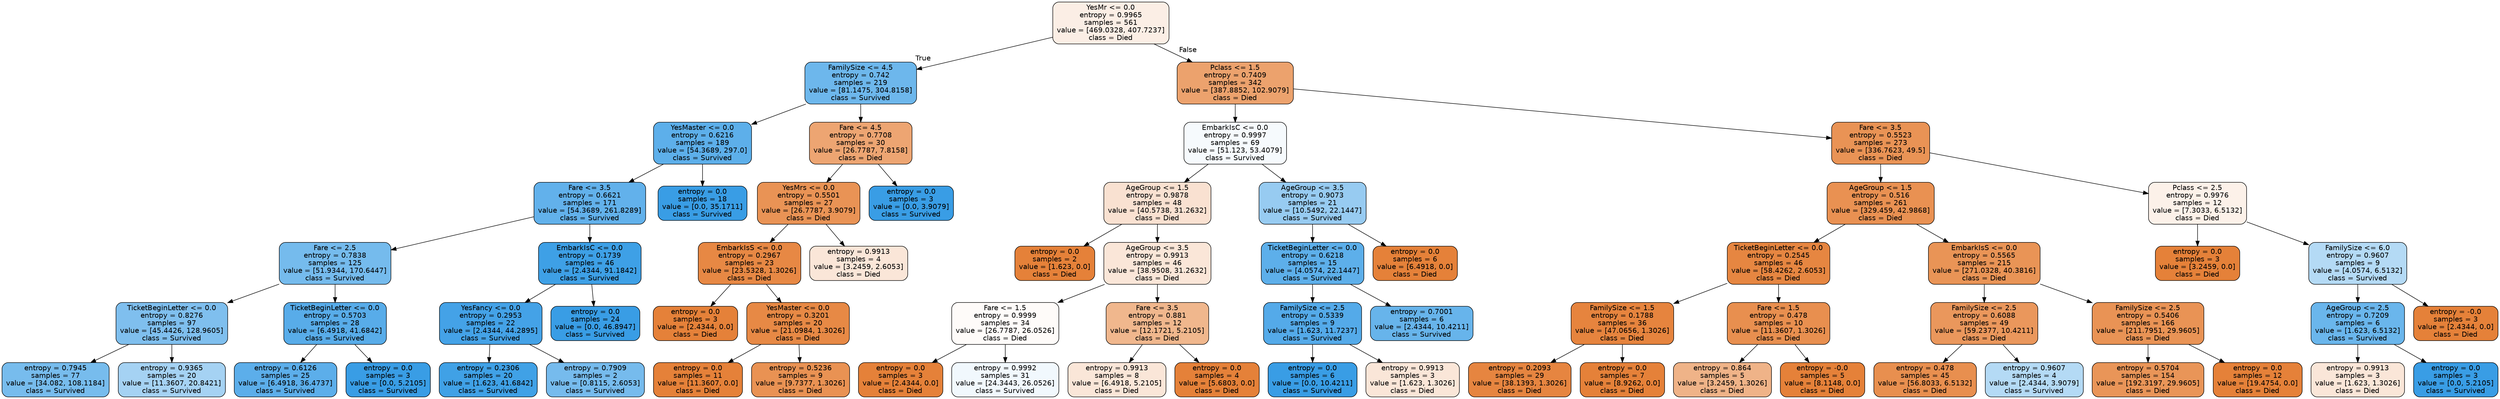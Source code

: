 digraph Tree {
node [shape=box, style="filled, rounded", color="black", fontname=helvetica] ;
edge [fontname=helvetica] ;
0 [label="YesMr <= 0.0\nentropy = 0.9965\nsamples = 561\nvalue = [469.0328, 407.7237]\nclass = Died", fillcolor="#e5813921"] ;
1 [label="FamilySize <= 4.5\nentropy = 0.742\nsamples = 219\nvalue = [81.1475, 304.8158]\nclass = Survived", fillcolor="#399de5bb"] ;
0 -> 1 [labeldistance=2.5, labelangle=45, headlabel="True"] ;
2 [label="YesMaster <= 0.0\nentropy = 0.6216\nsamples = 189\nvalue = [54.3689, 297.0]\nclass = Survived", fillcolor="#399de5d0"] ;
1 -> 2 ;
3 [label="Fare <= 3.5\nentropy = 0.6621\nsamples = 171\nvalue = [54.3689, 261.8289]\nclass = Survived", fillcolor="#399de5ca"] ;
2 -> 3 ;
4 [label="Fare <= 2.5\nentropy = 0.7838\nsamples = 125\nvalue = [51.9344, 170.6447]\nclass = Survived", fillcolor="#399de5b1"] ;
3 -> 4 ;
5 [label="TicketBeginLetter <= 0.0\nentropy = 0.8276\nsamples = 97\nvalue = [45.4426, 128.9605]\nclass = Survived", fillcolor="#399de5a5"] ;
4 -> 5 ;
6 [label="entropy = 0.7945\nsamples = 77\nvalue = [34.082, 108.1184]\nclass = Survived", fillcolor="#399de5af"] ;
5 -> 6 ;
7 [label="entropy = 0.9365\nsamples = 20\nvalue = [11.3607, 20.8421]\nclass = Survived", fillcolor="#399de574"] ;
5 -> 7 ;
8 [label="TicketBeginLetter <= 0.0\nentropy = 0.5703\nsamples = 28\nvalue = [6.4918, 41.6842]\nclass = Survived", fillcolor="#399de5d7"] ;
4 -> 8 ;
9 [label="entropy = 0.6126\nsamples = 25\nvalue = [6.4918, 36.4737]\nclass = Survived", fillcolor="#399de5d2"] ;
8 -> 9 ;
10 [label="entropy = 0.0\nsamples = 3\nvalue = [0.0, 5.2105]\nclass = Survived", fillcolor="#399de5ff"] ;
8 -> 10 ;
11 [label="EmbarkIsC <= 0.0\nentropy = 0.1739\nsamples = 46\nvalue = [2.4344, 91.1842]\nclass = Survived", fillcolor="#399de5f8"] ;
3 -> 11 ;
12 [label="YesFancy <= 0.0\nentropy = 0.2953\nsamples = 22\nvalue = [2.4344, 44.2895]\nclass = Survived", fillcolor="#399de5f1"] ;
11 -> 12 ;
13 [label="entropy = 0.2306\nsamples = 20\nvalue = [1.623, 41.6842]\nclass = Survived", fillcolor="#399de5f5"] ;
12 -> 13 ;
14 [label="entropy = 0.7909\nsamples = 2\nvalue = [0.8115, 2.6053]\nclass = Survived", fillcolor="#399de5b0"] ;
12 -> 14 ;
15 [label="entropy = 0.0\nsamples = 24\nvalue = [0.0, 46.8947]\nclass = Survived", fillcolor="#399de5ff"] ;
11 -> 15 ;
16 [label="entropy = 0.0\nsamples = 18\nvalue = [0.0, 35.1711]\nclass = Survived", fillcolor="#399de5ff"] ;
2 -> 16 ;
17 [label="Fare <= 4.5\nentropy = 0.7708\nsamples = 30\nvalue = [26.7787, 7.8158]\nclass = Died", fillcolor="#e58139b5"] ;
1 -> 17 ;
18 [label="YesMrs <= 0.0\nentropy = 0.5501\nsamples = 27\nvalue = [26.7787, 3.9079]\nclass = Died", fillcolor="#e58139da"] ;
17 -> 18 ;
19 [label="EmbarkIsS <= 0.0\nentropy = 0.2967\nsamples = 23\nvalue = [23.5328, 1.3026]\nclass = Died", fillcolor="#e58139f1"] ;
18 -> 19 ;
20 [label="entropy = 0.0\nsamples = 3\nvalue = [2.4344, 0.0]\nclass = Died", fillcolor="#e58139ff"] ;
19 -> 20 ;
21 [label="YesMaster <= 0.0\nentropy = 0.3201\nsamples = 20\nvalue = [21.0984, 1.3026]\nclass = Died", fillcolor="#e58139ef"] ;
19 -> 21 ;
22 [label="entropy = 0.0\nsamples = 11\nvalue = [11.3607, 0.0]\nclass = Died", fillcolor="#e58139ff"] ;
21 -> 22 ;
23 [label="entropy = 0.5236\nsamples = 9\nvalue = [9.7377, 1.3026]\nclass = Died", fillcolor="#e58139dd"] ;
21 -> 23 ;
24 [label="entropy = 0.9913\nsamples = 4\nvalue = [3.2459, 2.6053]\nclass = Died", fillcolor="#e5813932"] ;
18 -> 24 ;
25 [label="entropy = 0.0\nsamples = 3\nvalue = [0.0, 3.9079]\nclass = Survived", fillcolor="#399de5ff"] ;
17 -> 25 ;
26 [label="Pclass <= 1.5\nentropy = 0.7409\nsamples = 342\nvalue = [387.8852, 102.9079]\nclass = Died", fillcolor="#e58139bb"] ;
0 -> 26 [labeldistance=2.5, labelangle=-45, headlabel="False"] ;
27 [label="EmbarkIsC <= 0.0\nentropy = 0.9997\nsamples = 69\nvalue = [51.123, 53.4079]\nclass = Survived", fillcolor="#399de50b"] ;
26 -> 27 ;
28 [label="AgeGroup <= 1.5\nentropy = 0.9878\nsamples = 48\nvalue = [40.5738, 31.2632]\nclass = Died", fillcolor="#e581393b"] ;
27 -> 28 ;
29 [label="entropy = 0.0\nsamples = 2\nvalue = [1.623, 0.0]\nclass = Died", fillcolor="#e58139ff"] ;
28 -> 29 ;
30 [label="AgeGroup <= 3.5\nentropy = 0.9913\nsamples = 46\nvalue = [38.9508, 31.2632]\nclass = Died", fillcolor="#e5813932"] ;
28 -> 30 ;
31 [label="Fare <= 1.5\nentropy = 0.9999\nsamples = 34\nvalue = [26.7787, 26.0526]\nclass = Died", fillcolor="#e5813907"] ;
30 -> 31 ;
32 [label="entropy = 0.0\nsamples = 3\nvalue = [2.4344, 0.0]\nclass = Died", fillcolor="#e58139ff"] ;
31 -> 32 ;
33 [label="entropy = 0.9992\nsamples = 31\nvalue = [24.3443, 26.0526]\nclass = Survived", fillcolor="#399de511"] ;
31 -> 33 ;
34 [label="Fare <= 3.5\nentropy = 0.881\nsamples = 12\nvalue = [12.1721, 5.2105]\nclass = Died", fillcolor="#e5813992"] ;
30 -> 34 ;
35 [label="entropy = 0.9913\nsamples = 8\nvalue = [6.4918, 5.2105]\nclass = Died", fillcolor="#e5813932"] ;
34 -> 35 ;
36 [label="entropy = 0.0\nsamples = 4\nvalue = [5.6803, 0.0]\nclass = Died", fillcolor="#e58139ff"] ;
34 -> 36 ;
37 [label="AgeGroup <= 3.5\nentropy = 0.9073\nsamples = 21\nvalue = [10.5492, 22.1447]\nclass = Survived", fillcolor="#399de586"] ;
27 -> 37 ;
38 [label="TicketBeginLetter <= 0.0\nentropy = 0.6218\nsamples = 15\nvalue = [4.0574, 22.1447]\nclass = Survived", fillcolor="#399de5d0"] ;
37 -> 38 ;
39 [label="FamilySize <= 2.5\nentropy = 0.5339\nsamples = 9\nvalue = [1.623, 11.7237]\nclass = Survived", fillcolor="#399de5dc"] ;
38 -> 39 ;
40 [label="entropy = 0.0\nsamples = 6\nvalue = [0.0, 10.4211]\nclass = Survived", fillcolor="#399de5ff"] ;
39 -> 40 ;
41 [label="entropy = 0.9913\nsamples = 3\nvalue = [1.623, 1.3026]\nclass = Died", fillcolor="#e5813932"] ;
39 -> 41 ;
42 [label="entropy = 0.7001\nsamples = 6\nvalue = [2.4344, 10.4211]\nclass = Survived", fillcolor="#399de5c3"] ;
38 -> 42 ;
43 [label="entropy = 0.0\nsamples = 6\nvalue = [6.4918, 0.0]\nclass = Died", fillcolor="#e58139ff"] ;
37 -> 43 ;
44 [label="Fare <= 3.5\nentropy = 0.5523\nsamples = 273\nvalue = [336.7623, 49.5]\nclass = Died", fillcolor="#e58139da"] ;
26 -> 44 ;
45 [label="AgeGroup <= 1.5\nentropy = 0.516\nsamples = 261\nvalue = [329.459, 42.9868]\nclass = Died", fillcolor="#e58139de"] ;
44 -> 45 ;
46 [label="TicketBeginLetter <= 0.0\nentropy = 0.2545\nsamples = 46\nvalue = [58.4262, 2.6053]\nclass = Died", fillcolor="#e58139f4"] ;
45 -> 46 ;
47 [label="FamilySize <= 1.5\nentropy = 0.1788\nsamples = 36\nvalue = [47.0656, 1.3026]\nclass = Died", fillcolor="#e58139f8"] ;
46 -> 47 ;
48 [label="entropy = 0.2093\nsamples = 29\nvalue = [38.1393, 1.3026]\nclass = Died", fillcolor="#e58139f6"] ;
47 -> 48 ;
49 [label="entropy = 0.0\nsamples = 7\nvalue = [8.9262, 0.0]\nclass = Died", fillcolor="#e58139ff"] ;
47 -> 49 ;
50 [label="Fare <= 1.5\nentropy = 0.478\nsamples = 10\nvalue = [11.3607, 1.3026]\nclass = Died", fillcolor="#e58139e2"] ;
46 -> 50 ;
51 [label="entropy = 0.864\nsamples = 5\nvalue = [3.2459, 1.3026]\nclass = Died", fillcolor="#e5813999"] ;
50 -> 51 ;
52 [label="entropy = -0.0\nsamples = 5\nvalue = [8.1148, 0.0]\nclass = Died", fillcolor="#e58139ff"] ;
50 -> 52 ;
53 [label="EmbarkIsS <= 0.0\nentropy = 0.5565\nsamples = 215\nvalue = [271.0328, 40.3816]\nclass = Died", fillcolor="#e58139d9"] ;
45 -> 53 ;
54 [label="FamilySize <= 2.5\nentropy = 0.6088\nsamples = 49\nvalue = [59.2377, 10.4211]\nclass = Died", fillcolor="#e58139d2"] ;
53 -> 54 ;
55 [label="entropy = 0.478\nsamples = 45\nvalue = [56.8033, 6.5132]\nclass = Died", fillcolor="#e58139e2"] ;
54 -> 55 ;
56 [label="entropy = 0.9607\nsamples = 4\nvalue = [2.4344, 3.9079]\nclass = Survived", fillcolor="#399de560"] ;
54 -> 56 ;
57 [label="FamilySize <= 2.5\nentropy = 0.5406\nsamples = 166\nvalue = [211.7951, 29.9605]\nclass = Died", fillcolor="#e58139db"] ;
53 -> 57 ;
58 [label="entropy = 0.5704\nsamples = 154\nvalue = [192.3197, 29.9605]\nclass = Died", fillcolor="#e58139d7"] ;
57 -> 58 ;
59 [label="entropy = 0.0\nsamples = 12\nvalue = [19.4754, 0.0]\nclass = Died", fillcolor="#e58139ff"] ;
57 -> 59 ;
60 [label="Pclass <= 2.5\nentropy = 0.9976\nsamples = 12\nvalue = [7.3033, 6.5132]\nclass = Died", fillcolor="#e581391c"] ;
44 -> 60 ;
61 [label="entropy = 0.0\nsamples = 3\nvalue = [3.2459, 0.0]\nclass = Died", fillcolor="#e58139ff"] ;
60 -> 61 ;
62 [label="FamilySize <= 6.0\nentropy = 0.9607\nsamples = 9\nvalue = [4.0574, 6.5132]\nclass = Survived", fillcolor="#399de560"] ;
60 -> 62 ;
63 [label="AgeGroup <= 2.5\nentropy = 0.7209\nsamples = 6\nvalue = [1.623, 6.5132]\nclass = Survived", fillcolor="#399de5bf"] ;
62 -> 63 ;
64 [label="entropy = 0.9913\nsamples = 3\nvalue = [1.623, 1.3026]\nclass = Died", fillcolor="#e5813932"] ;
63 -> 64 ;
65 [label="entropy = 0.0\nsamples = 3\nvalue = [0.0, 5.2105]\nclass = Survived", fillcolor="#399de5ff"] ;
63 -> 65 ;
66 [label="entropy = -0.0\nsamples = 3\nvalue = [2.4344, 0.0]\nclass = Died", fillcolor="#e58139ff"] ;
62 -> 66 ;
}